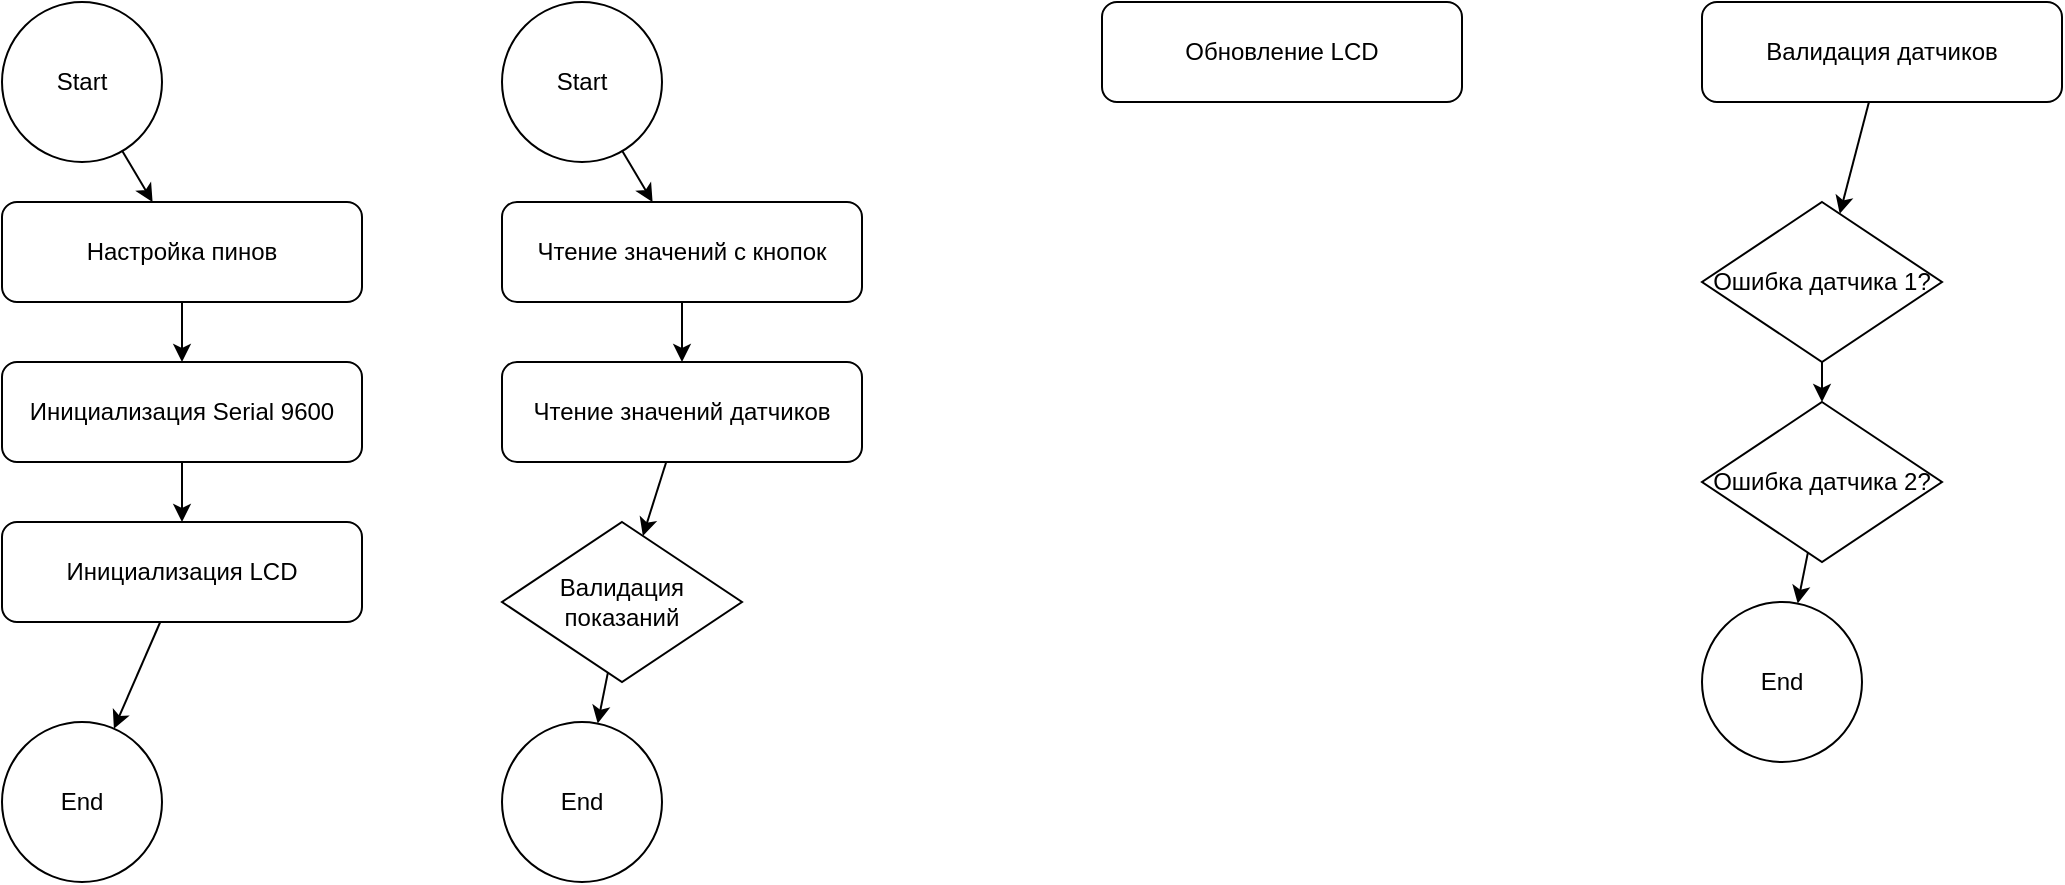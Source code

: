 <mxfile>
  <diagram name="Thermostat Flowchart">
    <mxGraphModel dx="1200" dy="780" grid="1" gridSize="10" guides="1" tooltips="1" connect="1" arrows="1" fold="1" page="1" pageScale="1" pageWidth="827" pageHeight="1169" math="0" shadow="0">
      <root>
        <mxCell id="0" />
        <mxCell id="1" parent="0" />

        <!-- Блоки setup() -->
        <mxCell id="2" value="Start" style="ellipse;whiteSpace=wrap;html=1;" vertex="1" parent="1">
          <mxGeometry x="50" y="50" width="80" height="80" as="geometry" />
        </mxCell>
        <mxCell id="3" value="Настройка пинов" style="rounded=1;whiteSpace=wrap;html=1;" vertex="1" parent="1">
          <mxGeometry x="50" y="150" width="180" height="50" as="geometry" />
        </mxCell>
        <mxCell id="4" value="Инициализация Serial 9600" style="rounded=1;whiteSpace=wrap;html=1;" vertex="1" parent="1">
          <mxGeometry x="50" y="230" width="180" height="50" as="geometry" />
        </mxCell>
        <mxCell id="5" value="Инициализация LCD" style="rounded=1;whiteSpace=wrap;html=1;" vertex="1" parent="1">
          <mxGeometry x="50" y="310" width="180" height="50" as="geometry" />
        </mxCell>
        <mxCell id="6" value="End" style="ellipse;whiteSpace=wrap;html=1;" vertex="1" parent="1">
          <mxGeometry x="50" y="410" width="80" height="80" as="geometry" />
        </mxCell>

        <!-- Связи для setup() -->
        <mxCell id="7" edge="1" source="2" target="3" parent="1">
          <mxGeometry relative="1" as="geometry" />
        </mxCell>
        <mxCell id="8" edge="1" source="3" target="4" parent="1">
          <mxGeometry relative="1" as="geometry" />
        </mxCell>
        <mxCell id="9" edge="1" source="4" target="5" parent="1">
          <mxGeometry relative="1" as="geometry" />
        </mxCell>
        <mxCell id="10" edge="1" source="5" target="6" parent="1">
          <mxGeometry relative="1" as="geometry" />
        </mxCell>

        <!-- Блоки loop() -->
        <mxCell id="11" value="Start" style="ellipse;whiteSpace=wrap;html=1;" vertex="1" parent="1">
          <mxGeometry x="300" y="50" width="80" height="80" as="geometry" />
        </mxCell>
        <mxCell id="12" value="Чтение значений с кнопок" style="rounded=1;whiteSpace=wrap;html=1;" vertex="1" parent="1">
          <mxGeometry x="300" y="150" width="180" height="50" as="geometry" />
        </mxCell>
        <mxCell id="13" value="Чтение значений датчиков" style="rounded=1;whiteSpace=wrap;html=1;" vertex="1" parent="1">
          <mxGeometry x="300" y="230" width="180" height="50" as="geometry" />
        </mxCell>
        <mxCell id="14" value="Валидация показаний" style="rhombus;whiteSpace=wrap;html=1;" vertex="1" parent="1">
          <mxGeometry x="300" y="310" width="120" height="80" as="geometry" />
        </mxCell>
        <mxCell id="15" value="End" style="ellipse;whiteSpace=wrap;html=1;" vertex="1" parent="1">
          <mxGeometry x="300" y="410" width="80" height="80" as="geometry" />
        </mxCell>

        <!-- Связи для loop() -->
        <mxCell id="16" edge="1" source="11" target="12" parent="1">
          <mxGeometry relative="1" as="geometry" />
        </mxCell>
        <mxCell id="17" edge="1" source="12" target="13" parent="1">
          <mxGeometry relative="1" as="geometry" />
        </mxCell>
        <mxCell id="18" edge="1" source="13" target="14" parent="1">
          <mxGeometry relative="1" as="geometry" />
        </mxCell>
        <mxCell id="19" edge="1" source="14" target="15" parent="1">
          <mxGeometry relative="1" as="geometry" />
        </mxCell>

        <!-- Блоки updateScreen() -->
        <mxCell id="20" value="Обновление LCD" style="rounded=1;whiteSpace=wrap;html=1;" vertex="1" parent="1">
          <mxGeometry x="600" y="50" width="180" height="50" as="geometry" />
        </mxCell>

        <!-- Связи для updateScreen() -->
        <mxCell id="21" edge="1" source="20" parent="1">
          <mxGeometry relative="1" as="geometry" />
        </mxCell>

        <!-- Блоки validation() -->
        <mxCell id="22" value="Валидация датчиков" style="rounded=1;whiteSpace=wrap;html=1;" vertex="1" parent="1">
          <mxGeometry x="900" y="50" width="180" height="50" as="geometry" />
        </mxCell>
        <mxCell id="23" value="Ошибка датчика 1?" style="rhombus;whiteSpace=wrap;html=1;" vertex="1" parent="1">
          <mxGeometry x="900" y="150" width="120" height="80" as="geometry" />
        </mxCell>
        <mxCell id="24" value="Ошибка датчика 2?" style="rhombus;whiteSpace=wrap;html=1;" vertex="1" parent="1">
          <mxGeometry x="900" y="250" width="120" height="80" as="geometry" />
        </mxCell>
        <mxCell id="25" value="End" style="ellipse;whiteSpace=wrap;html=1;" vertex="1" parent="1">
          <mxGeometry x="900" y="350" width="80" height="80" as="geometry" />
        </mxCell>

        <!-- Связи для validation() -->
        <mxCell id="26" edge="1" source="22" target="23" parent="1">
          <mxGeometry relative="1" as="geometry" />
        </mxCell>
        <mxCell id="27" edge="1" source="23" target="24" parent="1">
          <mxGeometry relative="1" as="geometry" />
        </mxCell>
        <mxCell id="28" edge="1" source="24" target="25" parent="1">
          <mxGeometry relative="1" as="geometry" />
        </mxCell>

      </root>
    </mxGraphModel>
  </diagram>
</mxfile>
